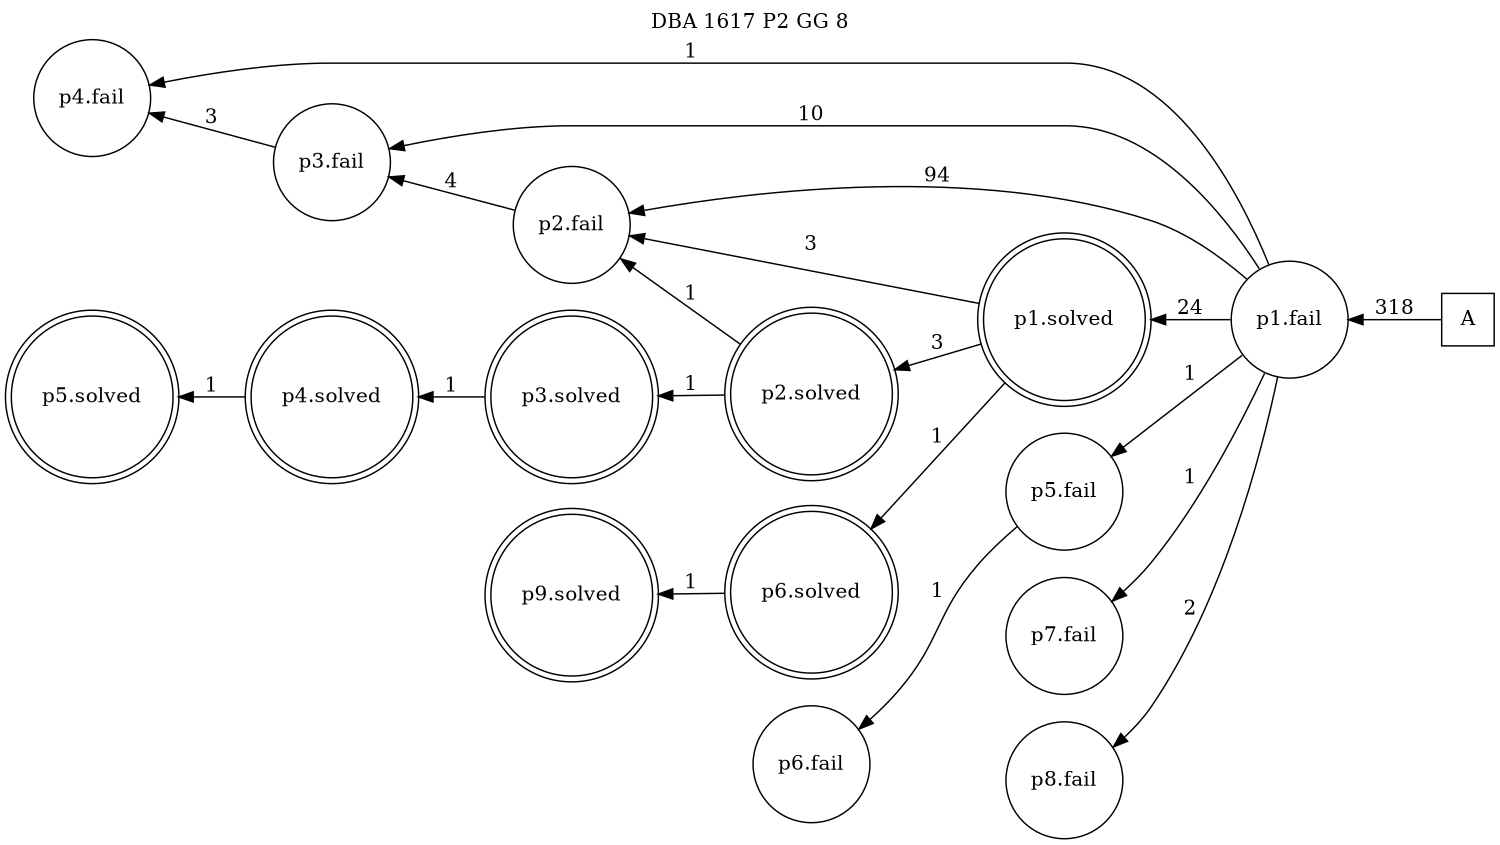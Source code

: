 digraph DBA_1617_P2_GG_8 {
labelloc="tl"
label= " DBA 1617 P2 GG 8 "
rankdir="RL";
graph [ size=" 10 , 10 !"]

"A" [shape="square" label="A"]
"p1.fail" [shape="circle" label="p1.fail"]
"p1.solved" [shape="doublecircle" label="p1.solved"]
"p3.fail" [shape="circle" label="p3.fail"]
"p2.fail" [shape="circle" label="p2.fail"]
"p4.fail" [shape="circle" label="p4.fail"]
"p5.fail" [shape="circle" label="p5.fail"]
"p6.fail" [shape="circle" label="p6.fail"]
"p7.fail" [shape="circle" label="p7.fail"]
"p8.fail" [shape="circle" label="p8.fail"]
"p2.solved" [shape="doublecircle" label="p2.solved"]
"p3.solved" [shape="doublecircle" label="p3.solved"]
"p4.solved" [shape="doublecircle" label="p4.solved"]
"p5.solved" [shape="doublecircle" label="p5.solved"]
"p6.solved" [shape="doublecircle" label="p6.solved"]
"p9.solved" [shape="doublecircle" label="p9.solved"]
"A" -> "p1.fail" [ label=318]
"p1.fail" -> "p1.solved" [ label=24]
"p1.fail" -> "p3.fail" [ label=10]
"p1.fail" -> "p2.fail" [ label=94]
"p1.fail" -> "p4.fail" [ label=1]
"p1.fail" -> "p5.fail" [ label=1]
"p1.fail" -> "p7.fail" [ label=1]
"p1.fail" -> "p8.fail" [ label=2]
"p1.solved" -> "p2.fail" [ label=3]
"p1.solved" -> "p2.solved" [ label=3]
"p1.solved" -> "p6.solved" [ label=1]
"p3.fail" -> "p4.fail" [ label=3]
"p2.fail" -> "p3.fail" [ label=4]
"p5.fail" -> "p6.fail" [ label=1]
"p2.solved" -> "p2.fail" [ label=1]
"p2.solved" -> "p3.solved" [ label=1]
"p3.solved" -> "p4.solved" [ label=1]
"p4.solved" -> "p5.solved" [ label=1]
"p6.solved" -> "p9.solved" [ label=1]
}
